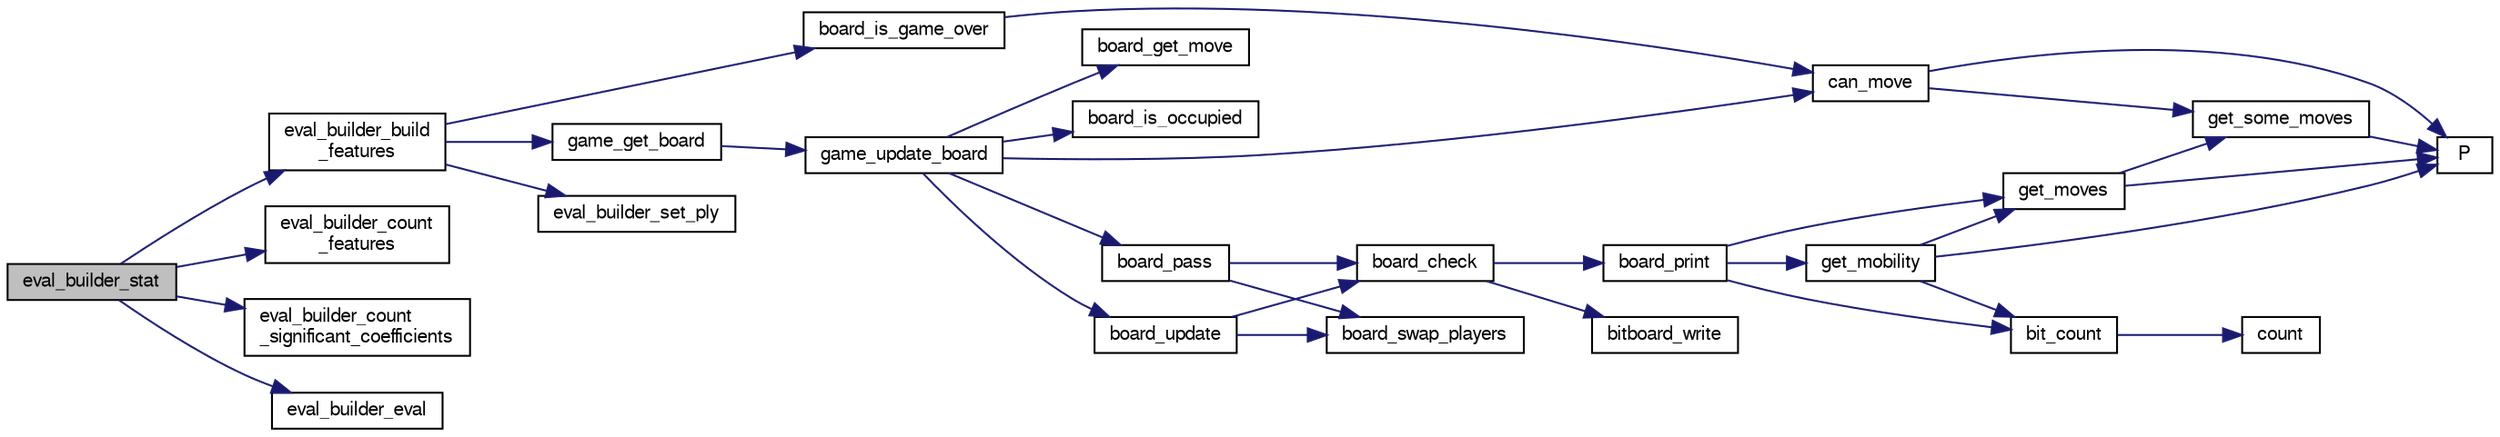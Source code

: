 digraph "eval_builder_stat"
{
 // LATEX_PDF_SIZE
  bgcolor="transparent";
  edge [fontname="FreeSans",fontsize="10",labelfontname="FreeSans",labelfontsize="10"];
  node [fontname="FreeSans",fontsize="10",shape=record];
  rankdir="LR";
  Node1 [label="eval_builder_stat",height=0.2,width=0.4,color="black", fillcolor="grey75", style="filled", fontcolor="black",tooltip=" "];
  Node1 -> Node2 [color="midnightblue",fontsize="10",style="solid",fontname="FreeSans"];
  Node2 [label="eval_builder_build\l_features",height=0.2,width=0.4,color="black",URL="$eval__builder_8c.html#a79387d3fa0bede6d227365162dd08ef4",tooltip=" "];
  Node2 -> Node3 [color="midnightblue",fontsize="10",style="solid",fontname="FreeSans"];
  Node3 [label="board_is_game_over",height=0.2,width=0.4,color="black",URL="$board_8c.html#a121c1b2912c0f5d559fe85c8ab70f061",tooltip="Check if the game is over."];
  Node3 -> Node4 [color="midnightblue",fontsize="10",style="solid",fontname="FreeSans"];
  Node4 [label="can_move",height=0.2,width=0.4,color="black",URL="$board_8c.html#ae1a532d6eaa0e55357d0f4b9cd659b88",tooltip="Check if a player can move."];
  Node4 -> Node5 [color="midnightblue",fontsize="10",style="solid",fontname="FreeSans"];
  Node5 [label="get_some_moves",height=0.2,width=0.4,color="black",URL="$board_8c.html#a5db071e3e4d26a0b7d6425bb6333dd7f",tooltip="Get a part of the moves."];
  Node5 -> Node6 [color="midnightblue",fontsize="10",style="solid",fontname="FreeSans"];
  Node6 [label="P",height=0.2,width=0.4,color="black",URL="$generate__flip_8c.html#a11481f01e169aee1117c83a352c22222",tooltip=" "];
  Node4 -> Node6 [color="midnightblue",fontsize="10",style="solid",fontname="FreeSans"];
  Node2 -> Node7 [color="midnightblue",fontsize="10",style="solid",fontname="FreeSans"];
  Node7 [label="eval_builder_set_ply",height=0.2,width=0.4,color="black",URL="$eval__builder_8c.html#a7488a6c95a500ee40afdb5ebd66ba1ea",tooltip=" "];
  Node2 -> Node8 [color="midnightblue",fontsize="10",style="solid",fontname="FreeSans"];
  Node8 [label="game_get_board",height=0.2,width=0.4,color="black",URL="$game_8c.html#ad7449cc460e08f4fa241652940fa914e",tooltip="Get the board after 'ply' move."];
  Node8 -> Node9 [color="midnightblue",fontsize="10",style="solid",fontname="FreeSans"];
  Node9 [label="game_update_board",height=0.2,width=0.4,color="black",URL="$game_8c.html#a2b48a650adb24509ed0d0e2267ecfd21",tooltip="update a board."];
  Node9 -> Node10 [color="midnightblue",fontsize="10",style="solid",fontname="FreeSans"];
  Node10 [label="board_get_move",height=0.2,width=0.4,color="black",URL="$board_8c.html#a3b5748c109770fe228ea15b562c0f113",tooltip="Compute a move."];
  Node9 -> Node11 [color="midnightblue",fontsize="10",style="solid",fontname="FreeSans"];
  Node11 [label="board_is_occupied",height=0.2,width=0.4,color="black",URL="$board_8c.html#acad11415527107f161c9f2a3b909dc2b",tooltip="Check if a square is occupied."];
  Node9 -> Node12 [color="midnightblue",fontsize="10",style="solid",fontname="FreeSans"];
  Node12 [label="board_pass",height=0.2,width=0.4,color="black",URL="$board_8c.html#ac353cc1821e12d2aeba8eefe5cf92b46",tooltip="Passing move."];
  Node12 -> Node13 [color="midnightblue",fontsize="10",style="solid",fontname="FreeSans"];
  Node13 [label="board_check",height=0.2,width=0.4,color="black",URL="$board_8c.html#a849436f17b60e89ed91f8e5013ed9d04",tooltip="Check board consistency."];
  Node13 -> Node14 [color="midnightblue",fontsize="10",style="solid",fontname="FreeSans"];
  Node14 [label="bitboard_write",height=0.2,width=0.4,color="black",URL="$bit_8c.html#a519b18f67de9b8edbd98f687a13b45f5",tooltip="Print an unsigned long long as a board."];
  Node13 -> Node15 [color="midnightblue",fontsize="10",style="solid",fontname="FreeSans"];
  Node15 [label="board_print",height=0.2,width=0.4,color="black",URL="$board_8c.html#a27ccb92684d9e7194eeb3bc34311ad55",tooltip="Print out the board."];
  Node15 -> Node16 [color="midnightblue",fontsize="10",style="solid",fontname="FreeSans"];
  Node16 [label="bit_count",height=0.2,width=0.4,color="black",URL="$bit_8c.html#a830fec0a90989da1f1900ff609b92167",tooltip="Count the number of bits set to one in an unsigned long long."];
  Node16 -> Node17 [color="midnightblue",fontsize="10",style="solid",fontname="FreeSans"];
  Node17 [label="count",height=0.2,width=0.4,color="black",URL="$generate__flip_8c.html#a1a1d6a2cdbded5c35040f6555e948770",tooltip=" "];
  Node15 -> Node18 [color="midnightblue",fontsize="10",style="solid",fontname="FreeSans"];
  Node18 [label="get_mobility",height=0.2,width=0.4,color="black",URL="$board_8c.html#a7509639c4e49c56fe83b3d978580ed42",tooltip="Count legal moves."];
  Node18 -> Node16 [color="midnightblue",fontsize="10",style="solid",fontname="FreeSans"];
  Node18 -> Node19 [color="midnightblue",fontsize="10",style="solid",fontname="FreeSans"];
  Node19 [label="get_moves",height=0.2,width=0.4,color="black",URL="$board_8c.html#a7610dc936a6aea22b3c5e162f722a7a1",tooltip="Get legal moves."];
  Node19 -> Node5 [color="midnightblue",fontsize="10",style="solid",fontname="FreeSans"];
  Node19 -> Node6 [color="midnightblue",fontsize="10",style="solid",fontname="FreeSans"];
  Node18 -> Node6 [color="midnightblue",fontsize="10",style="solid",fontname="FreeSans"];
  Node15 -> Node19 [color="midnightblue",fontsize="10",style="solid",fontname="FreeSans"];
  Node12 -> Node20 [color="midnightblue",fontsize="10",style="solid",fontname="FreeSans"];
  Node20 [label="board_swap_players",height=0.2,width=0.4,color="black",URL="$board_8c.html#a4d389fb0245969a39744349230ce7703",tooltip="Swap players."];
  Node9 -> Node21 [color="midnightblue",fontsize="10",style="solid",fontname="FreeSans"];
  Node21 [label="board_update",height=0.2,width=0.4,color="black",URL="$board_8c.html#a2d24dea46d67d71b1d9fe9f515d8d675",tooltip="Update a board."];
  Node21 -> Node13 [color="midnightblue",fontsize="10",style="solid",fontname="FreeSans"];
  Node21 -> Node20 [color="midnightblue",fontsize="10",style="solid",fontname="FreeSans"];
  Node9 -> Node4 [color="midnightblue",fontsize="10",style="solid",fontname="FreeSans"];
  Node1 -> Node22 [color="midnightblue",fontsize="10",style="solid",fontname="FreeSans"];
  Node22 [label="eval_builder_count\l_features",height=0.2,width=0.4,color="black",URL="$eval__builder_8c.html#a56cd486426a11732b33aab3ab178d395",tooltip=" "];
  Node1 -> Node23 [color="midnightblue",fontsize="10",style="solid",fontname="FreeSans"];
  Node23 [label="eval_builder_count\l_significant_coefficients",height=0.2,width=0.4,color="black",URL="$eval__builder_8c.html#af880153b951989daf30c88aff2ffb018",tooltip=" "];
  Node1 -> Node24 [color="midnightblue",fontsize="10",style="solid",fontname="FreeSans"];
  Node24 [label="eval_builder_eval",height=0.2,width=0.4,color="black",URL="$eval__builder_8c.html#a263976e6cc52cd445168f164b7967c9f",tooltip=" "];
}
